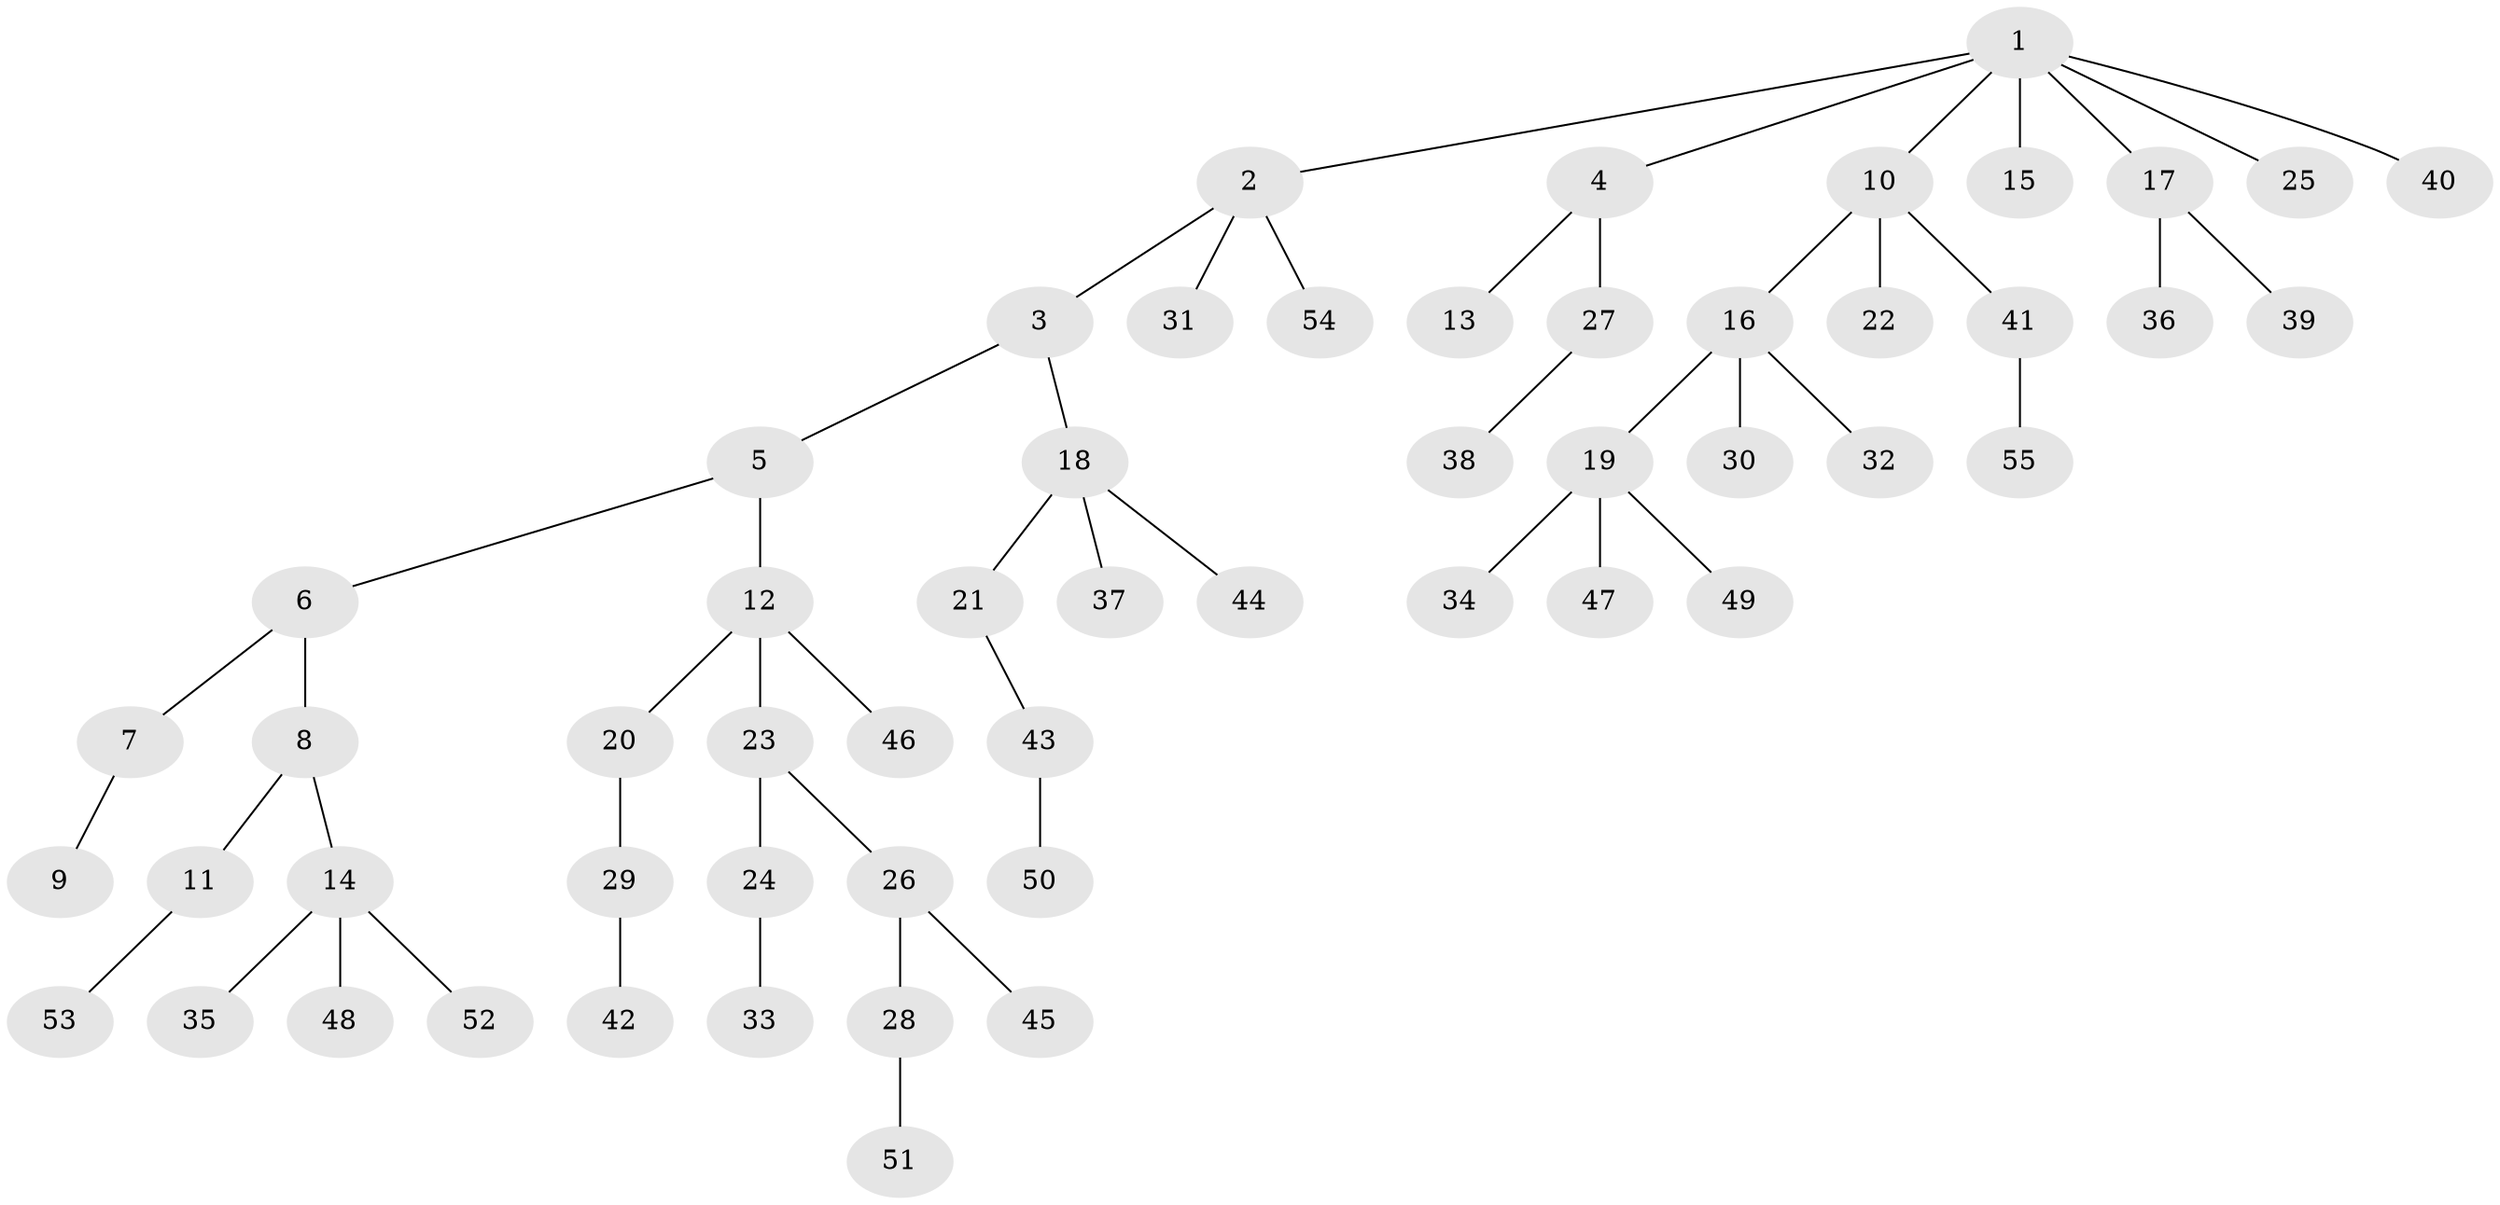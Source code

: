 // coarse degree distribution, {1: 0.4117647058823529, 4: 0.11764705882352941, 2: 0.4117647058823529, 3: 0.058823529411764705}
// Generated by graph-tools (version 1.1) at 2025/37/03/04/25 23:37:25]
// undirected, 55 vertices, 54 edges
graph export_dot {
  node [color=gray90,style=filled];
  1;
  2;
  3;
  4;
  5;
  6;
  7;
  8;
  9;
  10;
  11;
  12;
  13;
  14;
  15;
  16;
  17;
  18;
  19;
  20;
  21;
  22;
  23;
  24;
  25;
  26;
  27;
  28;
  29;
  30;
  31;
  32;
  33;
  34;
  35;
  36;
  37;
  38;
  39;
  40;
  41;
  42;
  43;
  44;
  45;
  46;
  47;
  48;
  49;
  50;
  51;
  52;
  53;
  54;
  55;
  1 -- 2;
  1 -- 4;
  1 -- 10;
  1 -- 15;
  1 -- 17;
  1 -- 25;
  1 -- 40;
  2 -- 3;
  2 -- 31;
  2 -- 54;
  3 -- 5;
  3 -- 18;
  4 -- 13;
  4 -- 27;
  5 -- 6;
  5 -- 12;
  6 -- 7;
  6 -- 8;
  7 -- 9;
  8 -- 11;
  8 -- 14;
  10 -- 16;
  10 -- 22;
  10 -- 41;
  11 -- 53;
  12 -- 20;
  12 -- 23;
  12 -- 46;
  14 -- 35;
  14 -- 48;
  14 -- 52;
  16 -- 19;
  16 -- 30;
  16 -- 32;
  17 -- 36;
  17 -- 39;
  18 -- 21;
  18 -- 37;
  18 -- 44;
  19 -- 34;
  19 -- 47;
  19 -- 49;
  20 -- 29;
  21 -- 43;
  23 -- 24;
  23 -- 26;
  24 -- 33;
  26 -- 28;
  26 -- 45;
  27 -- 38;
  28 -- 51;
  29 -- 42;
  41 -- 55;
  43 -- 50;
}
